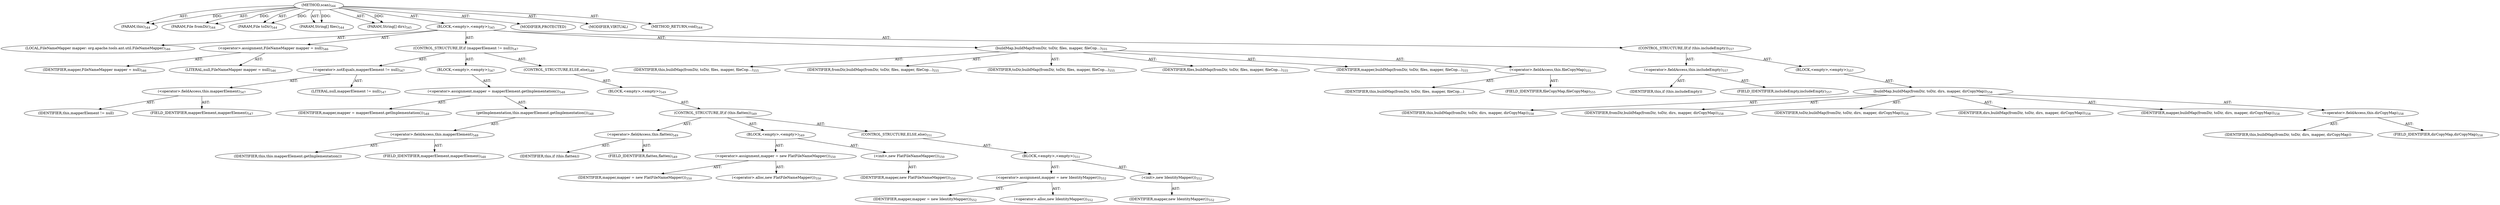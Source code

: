 digraph "scan" {  
"111669149724" [label = <(METHOD,scan)<SUB>544</SUB>> ]
"115964117008" [label = <(PARAM,this)<SUB>544</SUB>> ]
"115964117038" [label = <(PARAM,File fromDir)<SUB>544</SUB>> ]
"115964117039" [label = <(PARAM,File toDir)<SUB>544</SUB>> ]
"115964117040" [label = <(PARAM,String[] files)<SUB>544</SUB>> ]
"115964117041" [label = <(PARAM,String[] dirs)<SUB>545</SUB>> ]
"25769803854" [label = <(BLOCK,&lt;empty&gt;,&lt;empty&gt;)<SUB>545</SUB>> ]
"94489280539" [label = <(LOCAL,FileNameMapper mapper: org.apache.tools.ant.util.FileNameMapper)<SUB>546</SUB>> ]
"30064771446" [label = <(&lt;operator&gt;.assignment,FileNameMapper mapper = null)<SUB>546</SUB>> ]
"68719476990" [label = <(IDENTIFIER,mapper,FileNameMapper mapper = null)<SUB>546</SUB>> ]
"90194313280" [label = <(LITERAL,null,FileNameMapper mapper = null)<SUB>546</SUB>> ]
"47244640297" [label = <(CONTROL_STRUCTURE,IF,if (mapperElement != null))<SUB>547</SUB>> ]
"30064771447" [label = <(&lt;operator&gt;.notEquals,mapperElement != null)<SUB>547</SUB>> ]
"30064771448" [label = <(&lt;operator&gt;.fieldAccess,this.mapperElement)<SUB>547</SUB>> ]
"68719476991" [label = <(IDENTIFIER,this,mapperElement != null)> ]
"55834574974" [label = <(FIELD_IDENTIFIER,mapperElement,mapperElement)<SUB>547</SUB>> ]
"90194313281" [label = <(LITERAL,null,mapperElement != null)<SUB>547</SUB>> ]
"25769803855" [label = <(BLOCK,&lt;empty&gt;,&lt;empty&gt;)<SUB>547</SUB>> ]
"30064771449" [label = <(&lt;operator&gt;.assignment,mapper = mapperElement.getImplementation())<SUB>548</SUB>> ]
"68719476992" [label = <(IDENTIFIER,mapper,mapper = mapperElement.getImplementation())<SUB>548</SUB>> ]
"30064771450" [label = <(getImplementation,this.mapperElement.getImplementation())<SUB>548</SUB>> ]
"30064771451" [label = <(&lt;operator&gt;.fieldAccess,this.mapperElement)<SUB>548</SUB>> ]
"68719476993" [label = <(IDENTIFIER,this,this.mapperElement.getImplementation())> ]
"55834574975" [label = <(FIELD_IDENTIFIER,mapperElement,mapperElement)<SUB>548</SUB>> ]
"47244640298" [label = <(CONTROL_STRUCTURE,ELSE,else)<SUB>549</SUB>> ]
"25769803856" [label = <(BLOCK,&lt;empty&gt;,&lt;empty&gt;)<SUB>549</SUB>> ]
"47244640299" [label = <(CONTROL_STRUCTURE,IF,if (this.flatten))<SUB>549</SUB>> ]
"30064771452" [label = <(&lt;operator&gt;.fieldAccess,this.flatten)<SUB>549</SUB>> ]
"68719476994" [label = <(IDENTIFIER,this,if (this.flatten))> ]
"55834574976" [label = <(FIELD_IDENTIFIER,flatten,flatten)<SUB>549</SUB>> ]
"25769803857" [label = <(BLOCK,&lt;empty&gt;,&lt;empty&gt;)<SUB>549</SUB>> ]
"30064771453" [label = <(&lt;operator&gt;.assignment,mapper = new FlatFileNameMapper())<SUB>550</SUB>> ]
"68719476995" [label = <(IDENTIFIER,mapper,mapper = new FlatFileNameMapper())<SUB>550</SUB>> ]
"30064771454" [label = <(&lt;operator&gt;.alloc,new FlatFileNameMapper())<SUB>550</SUB>> ]
"30064771455" [label = <(&lt;init&gt;,new FlatFileNameMapper())<SUB>550</SUB>> ]
"68719476996" [label = <(IDENTIFIER,mapper,new FlatFileNameMapper())<SUB>550</SUB>> ]
"47244640300" [label = <(CONTROL_STRUCTURE,ELSE,else)<SUB>551</SUB>> ]
"25769803858" [label = <(BLOCK,&lt;empty&gt;,&lt;empty&gt;)<SUB>551</SUB>> ]
"30064771456" [label = <(&lt;operator&gt;.assignment,mapper = new IdentityMapper())<SUB>552</SUB>> ]
"68719476997" [label = <(IDENTIFIER,mapper,mapper = new IdentityMapper())<SUB>552</SUB>> ]
"30064771457" [label = <(&lt;operator&gt;.alloc,new IdentityMapper())<SUB>552</SUB>> ]
"30064771458" [label = <(&lt;init&gt;,new IdentityMapper())<SUB>552</SUB>> ]
"68719476998" [label = <(IDENTIFIER,mapper,new IdentityMapper())<SUB>552</SUB>> ]
"30064771459" [label = <(buildMap,buildMap(fromDir, toDir, files, mapper, fileCop...)<SUB>555</SUB>> ]
"68719476762" [label = <(IDENTIFIER,this,buildMap(fromDir, toDir, files, mapper, fileCop...)<SUB>555</SUB>> ]
"68719476999" [label = <(IDENTIFIER,fromDir,buildMap(fromDir, toDir, files, mapper, fileCop...)<SUB>555</SUB>> ]
"68719477000" [label = <(IDENTIFIER,toDir,buildMap(fromDir, toDir, files, mapper, fileCop...)<SUB>555</SUB>> ]
"68719477001" [label = <(IDENTIFIER,files,buildMap(fromDir, toDir, files, mapper, fileCop...)<SUB>555</SUB>> ]
"68719477002" [label = <(IDENTIFIER,mapper,buildMap(fromDir, toDir, files, mapper, fileCop...)<SUB>555</SUB>> ]
"30064771460" [label = <(&lt;operator&gt;.fieldAccess,this.fileCopyMap)<SUB>555</SUB>> ]
"68719477003" [label = <(IDENTIFIER,this,buildMap(fromDir, toDir, files, mapper, fileCop...)> ]
"55834574977" [label = <(FIELD_IDENTIFIER,fileCopyMap,fileCopyMap)<SUB>555</SUB>> ]
"47244640301" [label = <(CONTROL_STRUCTURE,IF,if (this.includeEmpty))<SUB>557</SUB>> ]
"30064771461" [label = <(&lt;operator&gt;.fieldAccess,this.includeEmpty)<SUB>557</SUB>> ]
"68719477004" [label = <(IDENTIFIER,this,if (this.includeEmpty))> ]
"55834574978" [label = <(FIELD_IDENTIFIER,includeEmpty,includeEmpty)<SUB>557</SUB>> ]
"25769803859" [label = <(BLOCK,&lt;empty&gt;,&lt;empty&gt;)<SUB>557</SUB>> ]
"30064771462" [label = <(buildMap,buildMap(fromDir, toDir, dirs, mapper, dirCopyMap))<SUB>558</SUB>> ]
"68719476763" [label = <(IDENTIFIER,this,buildMap(fromDir, toDir, dirs, mapper, dirCopyMap))<SUB>558</SUB>> ]
"68719477005" [label = <(IDENTIFIER,fromDir,buildMap(fromDir, toDir, dirs, mapper, dirCopyMap))<SUB>558</SUB>> ]
"68719477006" [label = <(IDENTIFIER,toDir,buildMap(fromDir, toDir, dirs, mapper, dirCopyMap))<SUB>558</SUB>> ]
"68719477007" [label = <(IDENTIFIER,dirs,buildMap(fromDir, toDir, dirs, mapper, dirCopyMap))<SUB>558</SUB>> ]
"68719477008" [label = <(IDENTIFIER,mapper,buildMap(fromDir, toDir, dirs, mapper, dirCopyMap))<SUB>558</SUB>> ]
"30064771463" [label = <(&lt;operator&gt;.fieldAccess,this.dirCopyMap)<SUB>558</SUB>> ]
"68719477009" [label = <(IDENTIFIER,this,buildMap(fromDir, toDir, dirs, mapper, dirCopyMap))> ]
"55834574979" [label = <(FIELD_IDENTIFIER,dirCopyMap,dirCopyMap)<SUB>558</SUB>> ]
"133143986253" [label = <(MODIFIER,PROTECTED)> ]
"133143986254" [label = <(MODIFIER,VIRTUAL)> ]
"128849018908" [label = <(METHOD_RETURN,void)<SUB>544</SUB>> ]
  "111669149724" -> "115964117008"  [ label = "AST: "] 
  "111669149724" -> "115964117038"  [ label = "AST: "] 
  "111669149724" -> "115964117039"  [ label = "AST: "] 
  "111669149724" -> "115964117040"  [ label = "AST: "] 
  "111669149724" -> "115964117041"  [ label = "AST: "] 
  "111669149724" -> "25769803854"  [ label = "AST: "] 
  "111669149724" -> "133143986253"  [ label = "AST: "] 
  "111669149724" -> "133143986254"  [ label = "AST: "] 
  "111669149724" -> "128849018908"  [ label = "AST: "] 
  "25769803854" -> "94489280539"  [ label = "AST: "] 
  "25769803854" -> "30064771446"  [ label = "AST: "] 
  "25769803854" -> "47244640297"  [ label = "AST: "] 
  "25769803854" -> "30064771459"  [ label = "AST: "] 
  "25769803854" -> "47244640301"  [ label = "AST: "] 
  "30064771446" -> "68719476990"  [ label = "AST: "] 
  "30064771446" -> "90194313280"  [ label = "AST: "] 
  "47244640297" -> "30064771447"  [ label = "AST: "] 
  "47244640297" -> "25769803855"  [ label = "AST: "] 
  "47244640297" -> "47244640298"  [ label = "AST: "] 
  "30064771447" -> "30064771448"  [ label = "AST: "] 
  "30064771447" -> "90194313281"  [ label = "AST: "] 
  "30064771448" -> "68719476991"  [ label = "AST: "] 
  "30064771448" -> "55834574974"  [ label = "AST: "] 
  "25769803855" -> "30064771449"  [ label = "AST: "] 
  "30064771449" -> "68719476992"  [ label = "AST: "] 
  "30064771449" -> "30064771450"  [ label = "AST: "] 
  "30064771450" -> "30064771451"  [ label = "AST: "] 
  "30064771451" -> "68719476993"  [ label = "AST: "] 
  "30064771451" -> "55834574975"  [ label = "AST: "] 
  "47244640298" -> "25769803856"  [ label = "AST: "] 
  "25769803856" -> "47244640299"  [ label = "AST: "] 
  "47244640299" -> "30064771452"  [ label = "AST: "] 
  "47244640299" -> "25769803857"  [ label = "AST: "] 
  "47244640299" -> "47244640300"  [ label = "AST: "] 
  "30064771452" -> "68719476994"  [ label = "AST: "] 
  "30064771452" -> "55834574976"  [ label = "AST: "] 
  "25769803857" -> "30064771453"  [ label = "AST: "] 
  "25769803857" -> "30064771455"  [ label = "AST: "] 
  "30064771453" -> "68719476995"  [ label = "AST: "] 
  "30064771453" -> "30064771454"  [ label = "AST: "] 
  "30064771455" -> "68719476996"  [ label = "AST: "] 
  "47244640300" -> "25769803858"  [ label = "AST: "] 
  "25769803858" -> "30064771456"  [ label = "AST: "] 
  "25769803858" -> "30064771458"  [ label = "AST: "] 
  "30064771456" -> "68719476997"  [ label = "AST: "] 
  "30064771456" -> "30064771457"  [ label = "AST: "] 
  "30064771458" -> "68719476998"  [ label = "AST: "] 
  "30064771459" -> "68719476762"  [ label = "AST: "] 
  "30064771459" -> "68719476999"  [ label = "AST: "] 
  "30064771459" -> "68719477000"  [ label = "AST: "] 
  "30064771459" -> "68719477001"  [ label = "AST: "] 
  "30064771459" -> "68719477002"  [ label = "AST: "] 
  "30064771459" -> "30064771460"  [ label = "AST: "] 
  "30064771460" -> "68719477003"  [ label = "AST: "] 
  "30064771460" -> "55834574977"  [ label = "AST: "] 
  "47244640301" -> "30064771461"  [ label = "AST: "] 
  "47244640301" -> "25769803859"  [ label = "AST: "] 
  "30064771461" -> "68719477004"  [ label = "AST: "] 
  "30064771461" -> "55834574978"  [ label = "AST: "] 
  "25769803859" -> "30064771462"  [ label = "AST: "] 
  "30064771462" -> "68719476763"  [ label = "AST: "] 
  "30064771462" -> "68719477005"  [ label = "AST: "] 
  "30064771462" -> "68719477006"  [ label = "AST: "] 
  "30064771462" -> "68719477007"  [ label = "AST: "] 
  "30064771462" -> "68719477008"  [ label = "AST: "] 
  "30064771462" -> "30064771463"  [ label = "AST: "] 
  "30064771463" -> "68719477009"  [ label = "AST: "] 
  "30064771463" -> "55834574979"  [ label = "AST: "] 
  "111669149724" -> "115964117008"  [ label = "DDG: "] 
  "111669149724" -> "115964117038"  [ label = "DDG: "] 
  "111669149724" -> "115964117039"  [ label = "DDG: "] 
  "111669149724" -> "115964117040"  [ label = "DDG: "] 
  "111669149724" -> "115964117041"  [ label = "DDG: "] 
}
